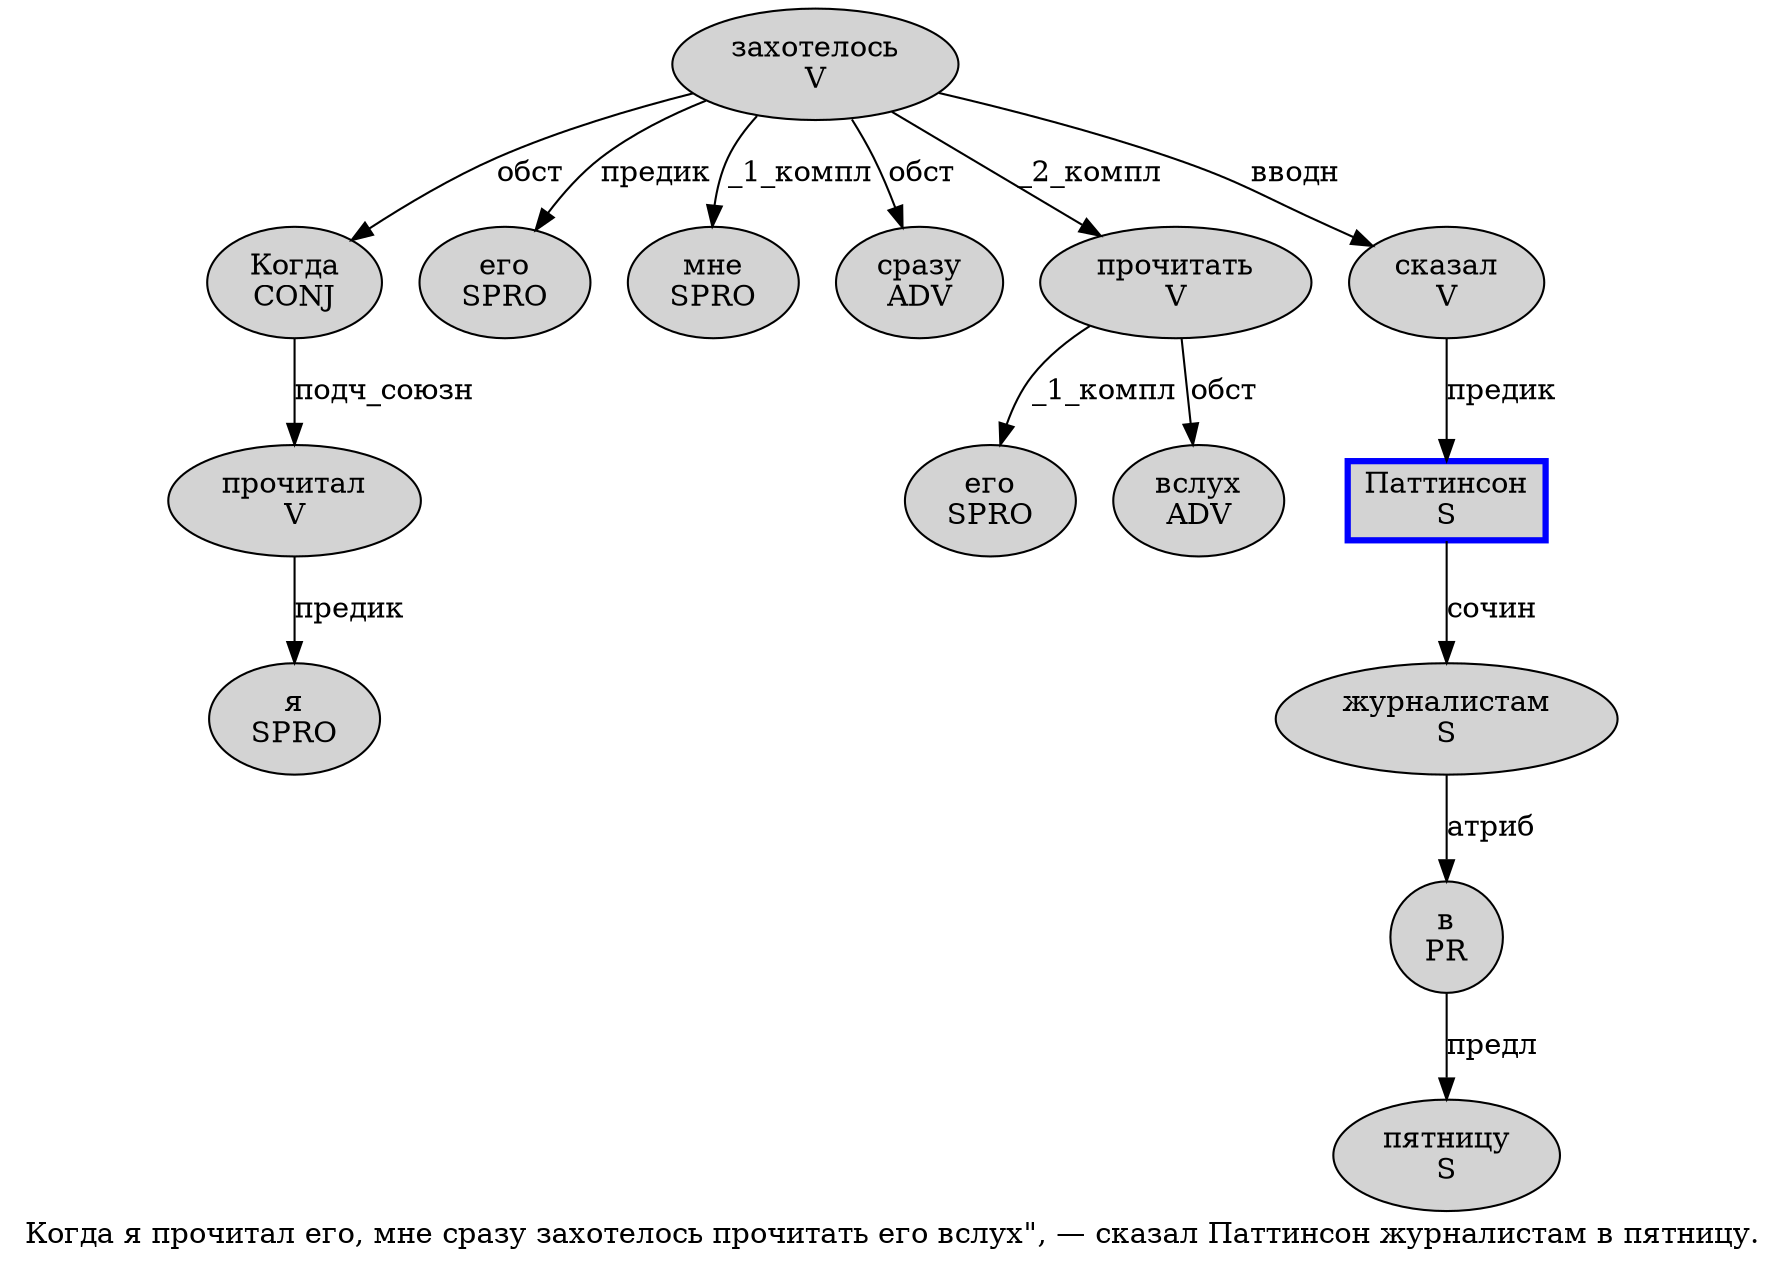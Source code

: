 digraph SENTENCE_686 {
	graph [label="Когда я прочитал его, мне сразу захотелось прочитать его вслух\", — сказал Паттинсон журналистам в пятницу."]
	node [style=filled]
		0 [label="Когда
CONJ" color="" fillcolor=lightgray penwidth=1 shape=ellipse]
		1 [label="я
SPRO" color="" fillcolor=lightgray penwidth=1 shape=ellipse]
		2 [label="прочитал
V" color="" fillcolor=lightgray penwidth=1 shape=ellipse]
		3 [label="его
SPRO" color="" fillcolor=lightgray penwidth=1 shape=ellipse]
		5 [label="мне
SPRO" color="" fillcolor=lightgray penwidth=1 shape=ellipse]
		6 [label="сразу
ADV" color="" fillcolor=lightgray penwidth=1 shape=ellipse]
		7 [label="захотелось
V" color="" fillcolor=lightgray penwidth=1 shape=ellipse]
		8 [label="прочитать
V" color="" fillcolor=lightgray penwidth=1 shape=ellipse]
		9 [label="его
SPRO" color="" fillcolor=lightgray penwidth=1 shape=ellipse]
		10 [label="вслух
ADV" color="" fillcolor=lightgray penwidth=1 shape=ellipse]
		14 [label="сказал
V" color="" fillcolor=lightgray penwidth=1 shape=ellipse]
		15 [label="Паттинсон
S" color=blue fillcolor=lightgray penwidth=3 shape=box]
		16 [label="журналистам
S" color="" fillcolor=lightgray penwidth=1 shape=ellipse]
		17 [label="в
PR" color="" fillcolor=lightgray penwidth=1 shape=ellipse]
		18 [label="пятницу
S" color="" fillcolor=lightgray penwidth=1 shape=ellipse]
			16 -> 17 [label="атриб"]
			2 -> 1 [label="предик"]
			0 -> 2 [label="подч_союзн"]
			14 -> 15 [label="предик"]
			15 -> 16 [label="сочин"]
			8 -> 9 [label="_1_компл"]
			8 -> 10 [label="обст"]
			17 -> 18 [label="предл"]
			7 -> 0 [label="обст"]
			7 -> 3 [label="предик"]
			7 -> 5 [label="_1_компл"]
			7 -> 6 [label="обст"]
			7 -> 8 [label="_2_компл"]
			7 -> 14 [label="вводн"]
}